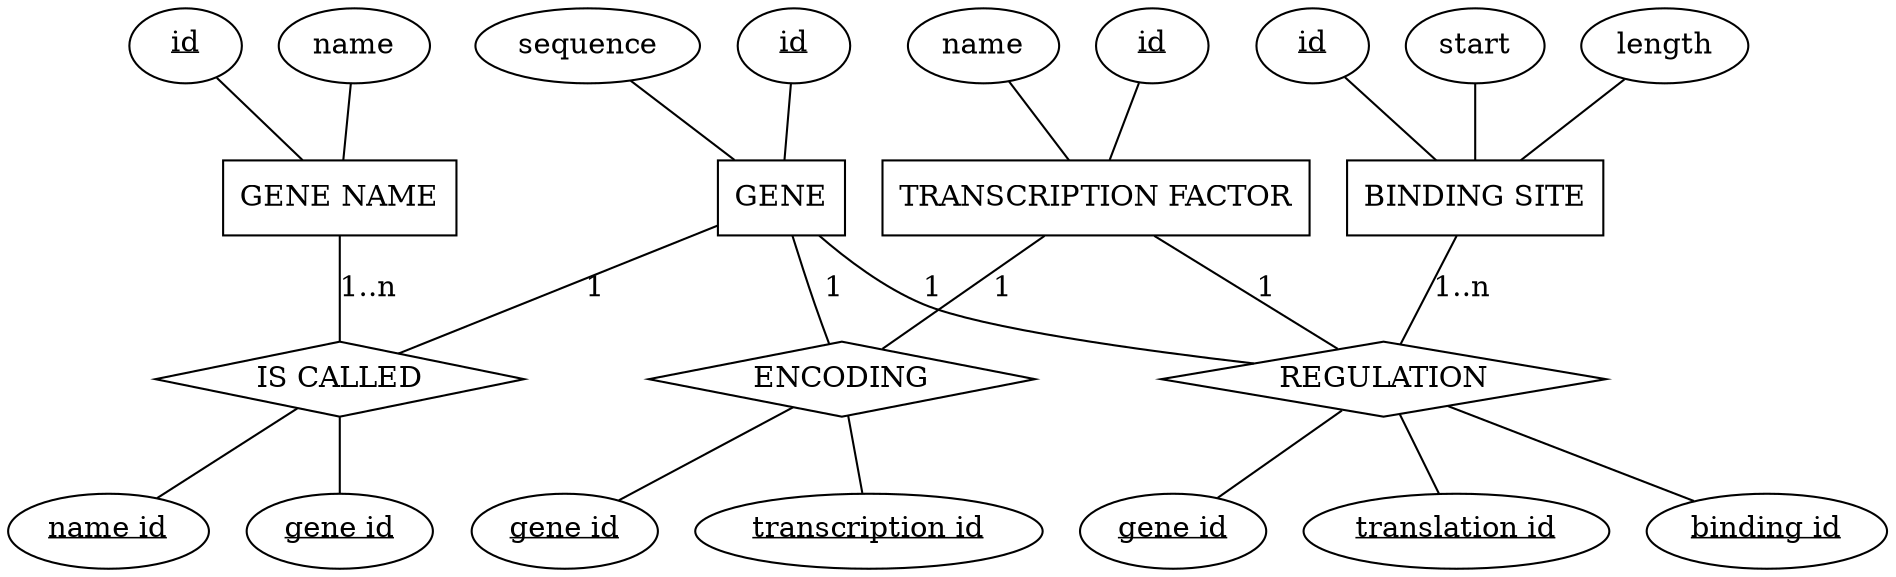 graph g {
	subgraph {
	rank=same
	GENE[shape=box]
	"BINDING SITE"[shape=box]
	"GENE NAME"[shape=box]
	"TRANSCRIPTION FACTOR"[shape=box]
	}
	subgraph {
		rank=same
		"IS CALLED"
		"ENCODING"
		"REGULATION"
	}
	"IS CALLED" [shape=diamond]
	ENCODING [shape=diamond]
	REGULATION [shape=diamond]

	GENE -- ENCODING [label=" 1"]
	"TRANSCRIPTION FACTOR" -- ENCODING [label=" 1"]

	gene_id [label=<<u>id</u>>]
	gene_id -- GENE
	gene_sequence [label=sequence]
	gene_sequence -- GENE

	gene_name [label="name"]
	gene_name_id [label=<<u>id</u>>]

	gene_name -- "GENE NAME"
	gene_name_id -- "GENE NAME"

	binding_id[label=<<u>id</u>>]
	start -- "BINDING SITE"
	length -- "BINDING SITE"
	binding_id -- "BINDING SITE"

	transcription_id[label=<<u>id</u>>]
	transcription_name[label="name"]
	transcription_id -- "TRANSCRIPTION FACTOR"
	transcription_name -- "TRANSCRIPTION FACTOR"

	"IS CALLED" -- gene_id_called
	"IS CALLED" -- gene_name_id_called

	gene_id_called[label=<<u>gene id</u>>]
	gene_name_id_called[label=<<u>name id</u>>]

	subgraph {
		rank=same
		encoding_gene_id [label=<<u>gene id</u>>]
		encoding_trans_id [label=<<u>transcription id</u>>]
	}
	encoding_gene_id -- ENCODING -- encoding_trans_id
	
	subgraph {
		rank=same
		regulation_binding_id [label=<<u>binding id</u>>]
		regulation_gene_id    [label=<<u>gene id</u>>]
		regulation_trans_id   [label=<<u>translation id</u>>]
	}
	
	regulation_binding_id -- REGULATION
	REGULATION -- regulation_gene_id
	REGULATION -- regulation_trans_id

	GENE -- REGULATION [label="1"]
	"TRANSCRIPTION FACTOR" -- REGULATION [label="1"]
	"BINDING SITE" -- REGULATION [label="1..n"]
	"GENE NAME" -- "IS CALLED" [label="1..n"]

	GENE -- "IS CALLED" [label="1"]
	
}
